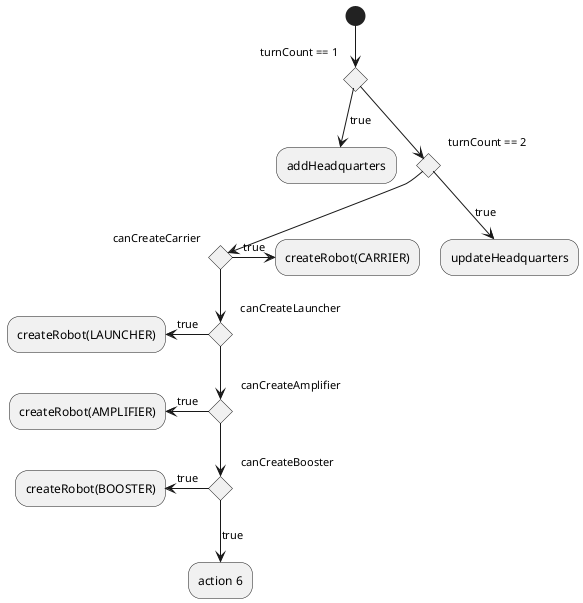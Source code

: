 @startuml "Headquarters-Strategy"
(*) --> if "turnCount == 1" then

  -->[true] "addHeadquarters" as a1

else
  if "turnCount == 2" then
    -->[true] "updateHeadquarters" as a3
  else
    if "canCreateCarrier" then
      -left->[true] "createRobot(CARRIER)"
    else
      if "canCreateLauncher" then
        -left->[true] "createRobot(LAUNCHER)"
      else
        if "canCreateAmplifier" then
          -left->[true] "createRobot(AMPLIFIER)"
        else
          if "canCreateBooster" then
            -left->[true] "createRobot(BOOSTER)"
          else
            -->[true] "action 6"
          endif
      endif
    endif
  endif

' else

'   ->[false] "action 2"

endif

' a3 --> if "last test" then
'   --> "action 7"
' else
'   -> "action 8"
' endif
@enduml

' (*) --> if "turnCount == 1" then

'   -->[true] "addHeadquarters"

'   if "turnCount == 2" then
'     -> "updateHeadquarters" as a3
'   else
'     if "canCreateCarrier" then
'       -left-> "createRobot(CARRIER)"
'     else
'       --> "action 6"
'     endif
'   endif

' else

'   ->[false] "action 2"

' endif

' a3 --> if "last test" then
'   --> "action 7"
' else
'   -> "action 8"
' endif
